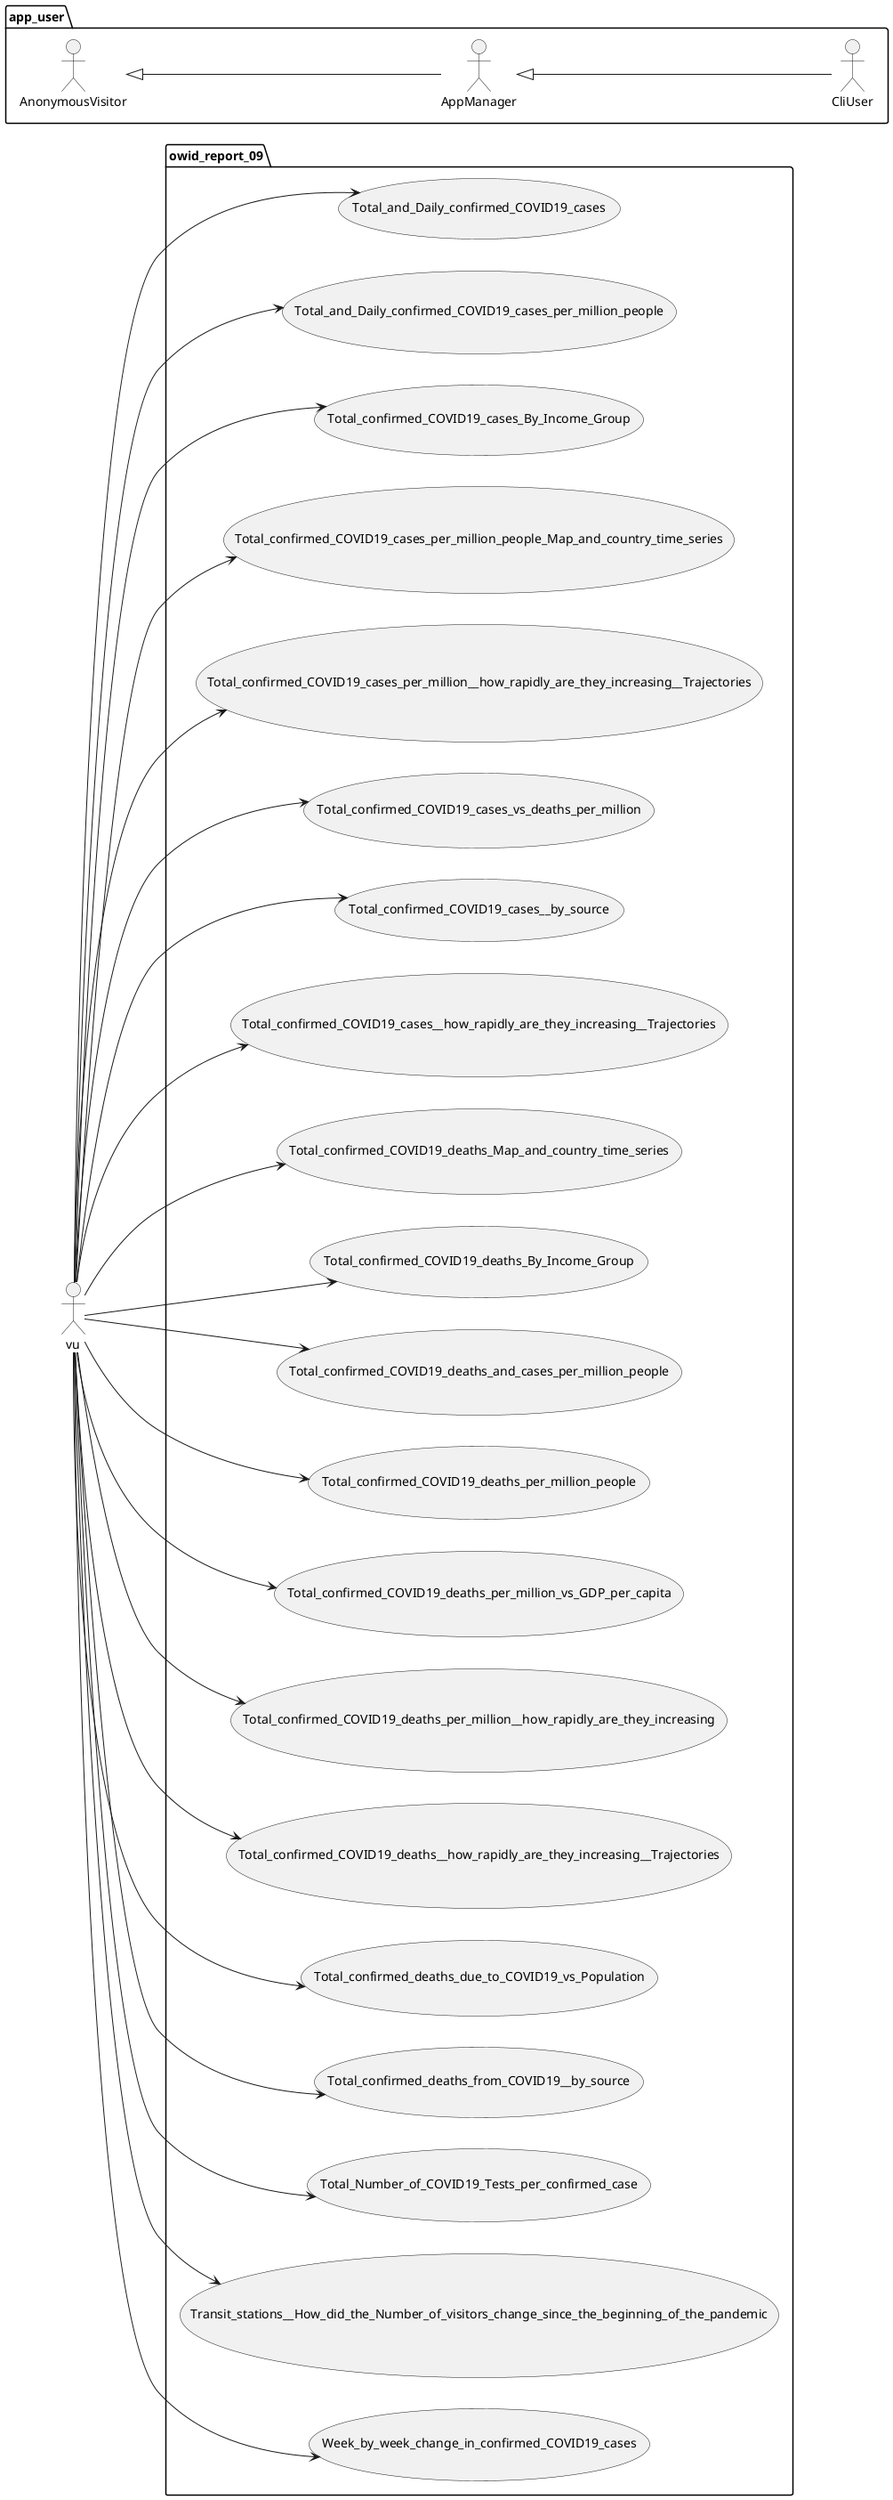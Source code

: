 @startuml
left to right direction

package app_user {
	actor AnonymousVisitor as av
	actor AppManager as am
	actor CliUser as cu

	av <|-- am
	am <|-- cu
}

package owid_report_09 {
    usecase Total_and_Daily_confirmed_COVID19_cases as UC321
    usecase Total_and_Daily_confirmed_COVID19_cases_per_million_people as UC322
    usecase Total_confirmed_COVID19_cases_By_Income_Group as UC323
    usecase Total_confirmed_COVID19_cases_per_million_people_Map_and_country_time_series as UC324
    usecase Total_confirmed_COVID19_cases_per_million__how_rapidly_are_they_increasing__Trajectories as UC325
    usecase Total_confirmed_COVID19_cases_vs_deaths_per_million as UC326
    usecase Total_confirmed_COVID19_cases__by_source as UC327
    usecase Total_confirmed_COVID19_cases__how_rapidly_are_they_increasing__Trajectories as UC328
    usecase Total_confirmed_COVID19_deaths_Map_and_country_time_series as UC329
    usecase Total_confirmed_COVID19_deaths_By_Income_Group as UC330
    usecase Total_confirmed_COVID19_deaths_and_cases_per_million_people as UC331
    usecase Total_confirmed_COVID19_deaths_per_million_people as UC332
    usecase Total_confirmed_COVID19_deaths_per_million_vs_GDP_per_capita as UC333
    usecase Total_confirmed_COVID19_deaths_per_million__how_rapidly_are_they_increasing as UC334
    usecase Total_confirmed_COVID19_deaths__how_rapidly_are_they_increasing__Trajectories as UC335
    usecase Total_confirmed_deaths_due_to_COVID19_vs_Population as UC336
    usecase Total_confirmed_deaths_from_COVID19__by_source as UC337
    usecase Total_Number_of_COVID19_Tests_per_confirmed_case as UC338
    usecase Transit_stations__How_did_the_Number_of_visitors_change_since_the_beginning_of_the_pandemic as UC339
    usecase Week_by_week_change_in_confirmed_COVID19_cases as UC340
}
vu --> UC321
vu --> UC322
vu --> UC323
vu --> UC324
vu --> UC325
vu --> UC326
vu --> UC327
vu --> UC328
vu --> UC329
vu --> UC330
vu --> UC331
vu --> UC332
vu --> UC333
vu --> UC334
vu --> UC335
vu --> UC336
vu --> UC337
vu --> UC338
vu --> UC339
vu --> UC340
@enduml
